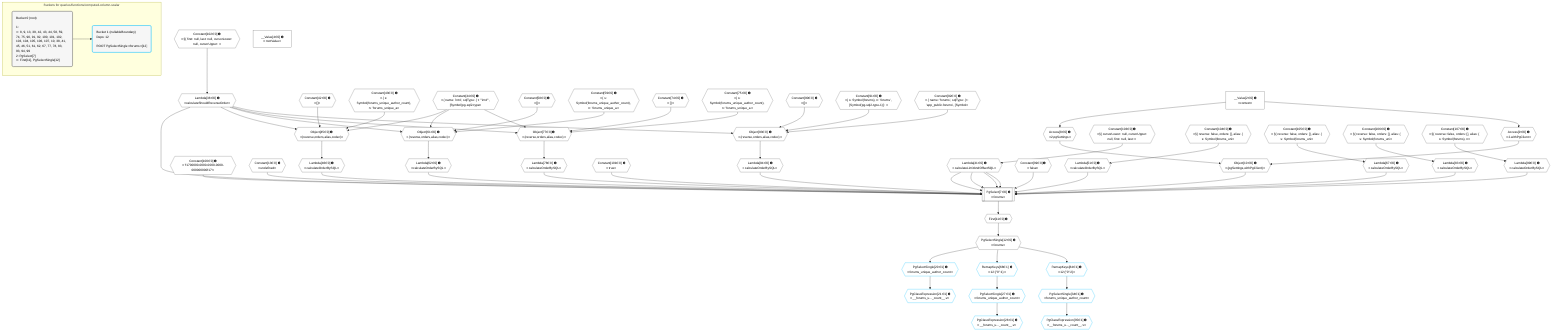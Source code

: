 %%{init: {'themeVariables': { 'fontSize': '12px'}}}%%
graph TD
    classDef path fill:#eee,stroke:#000,color:#000
    classDef plan fill:#fff,stroke-width:1px,color:#000
    classDef itemplan fill:#fff,stroke-width:2px,color:#000
    classDef unbatchedplan fill:#dff,stroke-width:1px,color:#000
    classDef sideeffectplan fill:#fcc,stroke-width:2px,color:#000
    classDef bucket fill:#f6f6f6,color:#000,stroke-width:2px,text-align:left


    %% plan dependencies
    PgSelect7[["PgSelect[7∈0] ➊<br />ᐸforumsᐳ"]]:::plan
    Object10{{"Object[10∈0] ➊<br />ᐸ{pgSettings,withPgClient}ᐳ"}}:::plan
    Constant100{{"Constant[100∈0] ➊<br />ᐸ'f1700000-0000-0000-0000-000000000f17'ᐳ"}}:::plan
    Constant13{{"Constant[13∈0] ➊<br />ᐸundefinedᐳ"}}:::plan
    Lambda41{{"Lambda[41∈0] ➊<br />ᐸcalculateLimitAndOffsetSQLᐳ"}}:::plan
    Lambda46{{"Lambda[46∈0] ➊<br />ᐸcalculateOrderBySQLᐳ"}}:::plan
    Lambda51{{"Lambda[51∈0] ➊<br />ᐸcalculateOrderBySQLᐳ"}}:::plan
    Constant101{{"Constant[101∈0] ➊<br />ᐸtrueᐳ"}}:::plan
    Lambda62{{"Lambda[62∈0] ➊<br />ᐸcalculateOrderBySQLᐳ"}}:::plan
    Lambda67{{"Lambda[67∈0] ➊<br />ᐸcalculateOrderBySQLᐳ"}}:::plan
    Constant39{{"Constant[39∈0] ➊<br />ᐸfalseᐳ"}}:::plan
    Lambda78{{"Lambda[78∈0] ➊<br />ᐸcalculateOrderBySQLᐳ"}}:::plan
    Lambda83{{"Lambda[83∈0] ➊<br />ᐸcalculateOrderBySQLᐳ"}}:::plan
    Lambda38{{"Lambda[38∈0] ➊<br />ᐸcalculateShouldReverseOrderᐳ"}}:::plan
    Lambda94{{"Lambda[94∈0] ➊<br />ᐸcalculateOrderBySQLᐳ"}}:::plan
    Lambda99{{"Lambda[99∈0] ➊<br />ᐸcalculateOrderBySQLᐳ"}}:::plan
    Object10 & Constant100 & Constant13 & Lambda41 & Lambda46 & Lambda51 & Constant101 & Lambda41 & Lambda62 & Lambda67 & Constant39 & Lambda41 & Lambda78 & Lambda83 & Lambda38 & Lambda41 & Lambda94 & Lambda99 --> PgSelect7
    Object45{{"Object[45∈0] ➊<br />ᐸ{reverse,orders,alias,codec}ᐳ"}}:::plan
    Constant42{{"Constant[42∈0] ➊<br />ᐸ[]ᐳ"}}:::plan
    Constant43{{"Constant[43∈0] ➊<br />ᐸ{ s: Symbol(forums_unique_author_count), n: 'forums_unique_aᐳ"}}:::plan
    Constant44{{"Constant[44∈0] ➊<br />ᐸ{ name: 'int4', sqlType: { t: '”int4”', [Symbol(pg-sql2-typeᐳ"}}:::plan
    Lambda38 & Constant42 & Constant43 & Constant44 --> Object45
    Object61{{"Object[61∈0] ➊<br />ᐸ{reverse,orders,alias,codec}ᐳ"}}:::plan
    Constant58{{"Constant[58∈0] ➊<br />ᐸ[]ᐳ"}}:::plan
    Constant59{{"Constant[59∈0] ➊<br />ᐸ{ s: Symbol(forums_unique_author_count), n: 'forums_unique_aᐳ"}}:::plan
    Lambda38 & Constant58 & Constant59 & Constant44 --> Object61
    Object77{{"Object[77∈0] ➊<br />ᐸ{reverse,orders,alias,codec}ᐳ"}}:::plan
    Constant74{{"Constant[74∈0] ➊<br />ᐸ[]ᐳ"}}:::plan
    Constant75{{"Constant[75∈0] ➊<br />ᐸ{ s: Symbol(forums_unique_author_count), n: 'forums_unique_aᐳ"}}:::plan
    Lambda38 & Constant74 & Constant75 & Constant44 --> Object77
    Object93{{"Object[93∈0] ➊<br />ᐸ{reverse,orders,alias,codec}ᐳ"}}:::plan
    Constant90{{"Constant[90∈0] ➊<br />ᐸ[]ᐳ"}}:::plan
    Constant91{{"Constant[91∈0] ➊<br />ᐸ{ s: Symbol(forums), n: 'forums', [Symbol(pg-sql2-type-1)]: ᐳ"}}:::plan
    Constant92{{"Constant[92∈0] ➊<br />ᐸ{ name: 'forums', sqlType: { t: 'app_public.forums', [Symbolᐳ"}}:::plan
    Lambda38 & Constant90 & Constant91 & Constant92 --> Object93
    Access8{{"Access[8∈0] ➊<br />ᐸ2.pgSettingsᐳ"}}:::plan
    Access9{{"Access[9∈0] ➊<br />ᐸ2.withPgClientᐳ"}}:::plan
    Access8 & Access9 --> Object10
    __Value2["__Value[2∈0] ➊<br />ᐸcontextᐳ"]:::plan
    __Value2 --> Access8
    __Value2 --> Access9
    First11{{"First[11∈0] ➊"}}:::plan
    PgSelect7 --> First11
    PgSelectSingle12{{"PgSelectSingle[12∈0] ➊<br />ᐸforumsᐳ"}}:::plan
    First11 --> PgSelectSingle12
    Constant102{{"Constant[102∈0] ➊<br />ᐸ§{ first: null, last: null, cursorLower: null, cursorUpper: ᐳ"}}:::plan
    Constant102 --> Lambda38
    Constant103{{"Constant[103∈0] ➊<br />ᐸ§{ cursorLower: null, cursorUpper: null, first: null, last: ᐳ"}}:::plan
    Constant103 --> Lambda41
    Object45 --> Lambda46
    Constant104{{"Constant[104∈0] ➊<br />ᐸ§{ reverse: false, orders: [], alias: { s: Symbol(forums_uniᐳ"}}:::plan
    Constant104 --> Lambda51
    Object61 --> Lambda62
    Constant105{{"Constant[105∈0] ➊<br />ᐸ§{ reverse: false, orders: [], alias: { s: Symbol(forums_uniᐳ"}}:::plan
    Constant105 --> Lambda67
    Object77 --> Lambda78
    Constant106{{"Constant[106∈0] ➊<br />ᐸ§{ reverse: false, orders: [], alias: { s: Symbol(forums_uniᐳ"}}:::plan
    Constant106 --> Lambda83
    Object93 --> Lambda94
    Constant107{{"Constant[107∈0] ➊<br />ᐸ§{ reverse: false, orders: [], alias: { s: Symbol(forums), nᐳ"}}:::plan
    Constant107 --> Lambda99
    __Value4["__Value[4∈0] ➊<br />ᐸrootValueᐳ"]:::plan
    PgSelectSingle20{{"PgSelectSingle[20∈1] ➊<br />ᐸforums_unique_author_countᐳ"}}:::plan
    PgSelectSingle12 --> PgSelectSingle20
    PgClassExpression21{{"PgClassExpression[21∈1] ➊<br />ᐸ__forums_u..._count__.vᐳ"}}:::plan
    PgSelectSingle20 --> PgClassExpression21
    PgSelectSingle27{{"PgSelectSingle[27∈1] ➊<br />ᐸforums_unique_author_countᐳ"}}:::plan
    RemapKeys68{{"RemapKeys[68∈1] ➊<br />ᐸ12:{”0”:1}ᐳ"}}:::plan
    RemapKeys68 --> PgSelectSingle27
    PgClassExpression28{{"PgClassExpression[28∈1] ➊<br />ᐸ__forums_u..._count__.vᐳ"}}:::plan
    PgSelectSingle27 --> PgClassExpression28
    PgSelectSingle34{{"PgSelectSingle[34∈1] ➊<br />ᐸforums_unique_author_countᐳ"}}:::plan
    RemapKeys84{{"RemapKeys[84∈1] ➊<br />ᐸ12:{”0”:2}ᐳ"}}:::plan
    RemapKeys84 --> PgSelectSingle34
    PgClassExpression35{{"PgClassExpression[35∈1] ➊<br />ᐸ__forums_u..._count__.vᐳ"}}:::plan
    PgSelectSingle34 --> PgClassExpression35
    PgSelectSingle12 --> RemapKeys68
    PgSelectSingle12 --> RemapKeys84

    %% define steps

    subgraph "Buckets for queries/functions/computed-column-scalar"
    Bucket0("Bucket 0 (root)<br /><br />1: <br />ᐳ: 8, 9, 13, 39, 42, 43, 44, 58, 59, 74, 75, 90, 91, 92, 100, 101, 102, 103, 104, 105, 106, 107, 10, 38, 41, 45, 46, 51, 61, 62, 67, 77, 78, 83, 93, 94, 99<br />2: PgSelect[7]<br />ᐳ: First[11], PgSelectSingle[12]"):::bucket
    classDef bucket0 stroke:#696969
    class Bucket0,__Value2,__Value4,PgSelect7,Access8,Access9,Object10,First11,PgSelectSingle12,Constant13,Lambda38,Constant39,Lambda41,Constant42,Constant43,Constant44,Object45,Lambda46,Lambda51,Constant58,Constant59,Object61,Lambda62,Lambda67,Constant74,Constant75,Object77,Lambda78,Lambda83,Constant90,Constant91,Constant92,Object93,Lambda94,Lambda99,Constant100,Constant101,Constant102,Constant103,Constant104,Constant105,Constant106,Constant107 bucket0
    Bucket1("Bucket 1 (nullableBoundary)<br />Deps: 12<br /><br />ROOT PgSelectSingleᐸforumsᐳ[12]"):::bucket
    classDef bucket1 stroke:#00bfff
    class Bucket1,PgSelectSingle20,PgClassExpression21,PgSelectSingle27,PgClassExpression28,PgSelectSingle34,PgClassExpression35,RemapKeys68,RemapKeys84 bucket1
    Bucket0 --> Bucket1
    end